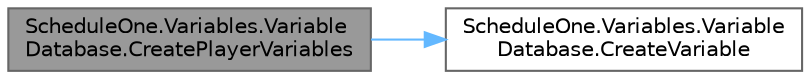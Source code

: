 digraph "ScheduleOne.Variables.VariableDatabase.CreatePlayerVariables"
{
 // LATEX_PDF_SIZE
  bgcolor="transparent";
  edge [fontname=Helvetica,fontsize=10,labelfontname=Helvetica,labelfontsize=10];
  node [fontname=Helvetica,fontsize=10,shape=box,height=0.2,width=0.4];
  rankdir="LR";
  Node1 [id="Node000001",label="ScheduleOne.Variables.Variable\lDatabase.CreatePlayerVariables",height=0.2,width=0.4,color="gray40", fillcolor="grey60", style="filled", fontcolor="black",tooltip=" "];
  Node1 -> Node2 [id="edge1_Node000001_Node000002",color="steelblue1",style="solid",tooltip=" "];
  Node2 [id="Node000002",label="ScheduleOne.Variables.Variable\lDatabase.CreateVariable",height=0.2,width=0.4,color="grey40", fillcolor="white", style="filled",URL="$class_schedule_one_1_1_variables_1_1_variable_database.html#ad0e7a603c2d823f02250a283cde76f3b",tooltip=" "];
}
